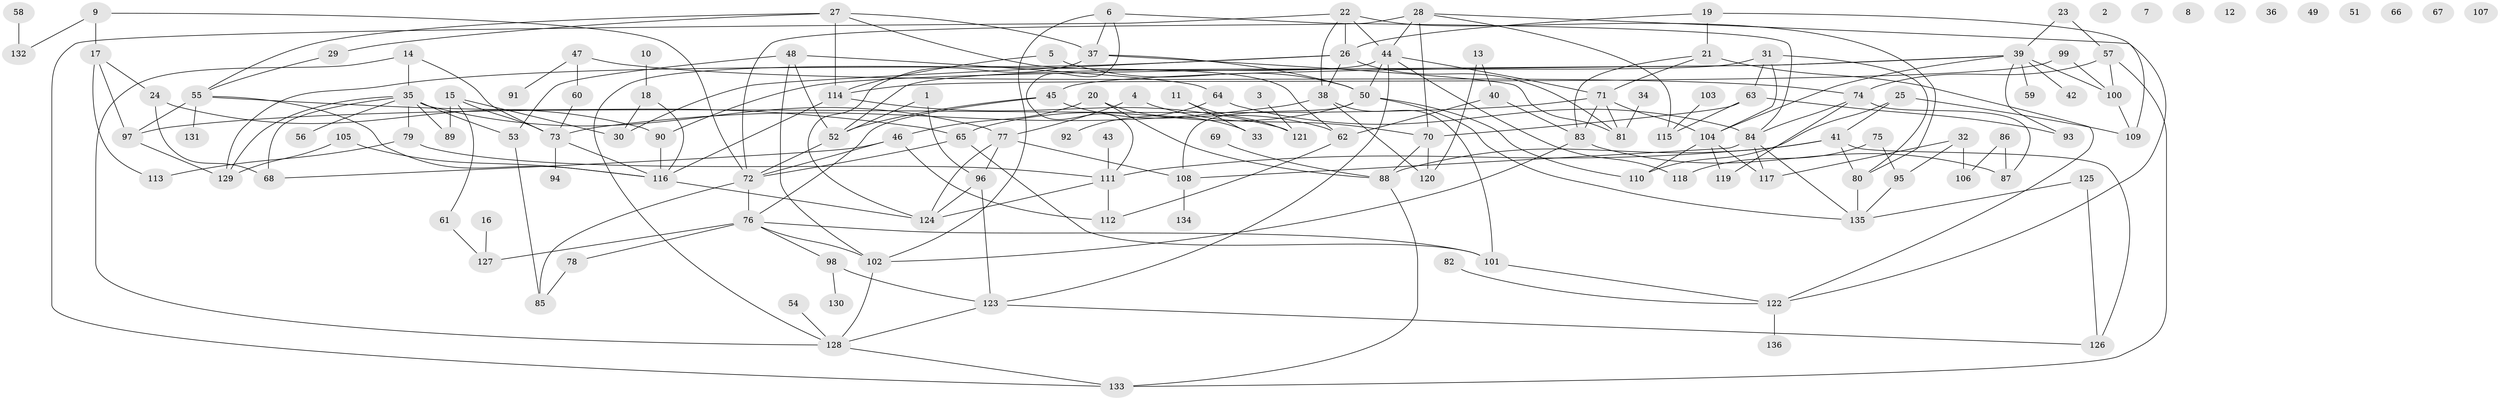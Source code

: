 // coarse degree distribution, {2: 0.17894736842105263, 0: 0.10526315789473684, 1: 0.1368421052631579, 8: 0.06315789473684211, 3: 0.14736842105263157, 4: 0.10526315789473684, 7: 0.06315789473684211, 5: 0.10526315789473684, 6: 0.042105263157894736, 10: 0.021052631578947368, 9: 0.031578947368421054}
// Generated by graph-tools (version 1.1) at 2025/41/03/06/25 10:41:20]
// undirected, 136 vertices, 213 edges
graph export_dot {
graph [start="1"]
  node [color=gray90,style=filled];
  1;
  2;
  3;
  4;
  5;
  6;
  7;
  8;
  9;
  10;
  11;
  12;
  13;
  14;
  15;
  16;
  17;
  18;
  19;
  20;
  21;
  22;
  23;
  24;
  25;
  26;
  27;
  28;
  29;
  30;
  31;
  32;
  33;
  34;
  35;
  36;
  37;
  38;
  39;
  40;
  41;
  42;
  43;
  44;
  45;
  46;
  47;
  48;
  49;
  50;
  51;
  52;
  53;
  54;
  55;
  56;
  57;
  58;
  59;
  60;
  61;
  62;
  63;
  64;
  65;
  66;
  67;
  68;
  69;
  70;
  71;
  72;
  73;
  74;
  75;
  76;
  77;
  78;
  79;
  80;
  81;
  82;
  83;
  84;
  85;
  86;
  87;
  88;
  89;
  90;
  91;
  92;
  93;
  94;
  95;
  96;
  97;
  98;
  99;
  100;
  101;
  102;
  103;
  104;
  105;
  106;
  107;
  108;
  109;
  110;
  111;
  112;
  113;
  114;
  115;
  116;
  117;
  118;
  119;
  120;
  121;
  122;
  123;
  124;
  125;
  126;
  127;
  128;
  129;
  130;
  131;
  132;
  133;
  134;
  135;
  136;
  1 -- 52;
  1 -- 96;
  3 -- 121;
  4 -- 70;
  4 -- 77;
  5 -- 50;
  5 -- 114;
  6 -- 37;
  6 -- 84;
  6 -- 102;
  6 -- 111;
  9 -- 17;
  9 -- 72;
  9 -- 132;
  10 -- 18;
  11 -- 33;
  11 -- 121;
  13 -- 40;
  13 -- 120;
  14 -- 35;
  14 -- 73;
  14 -- 128;
  15 -- 30;
  15 -- 61;
  15 -- 73;
  15 -- 89;
  16 -- 127;
  17 -- 24;
  17 -- 97;
  17 -- 113;
  18 -- 30;
  18 -- 116;
  19 -- 21;
  19 -- 26;
  19 -- 109;
  20 -- 33;
  20 -- 46;
  20 -- 88;
  21 -- 71;
  21 -- 83;
  21 -- 122;
  22 -- 26;
  22 -- 38;
  22 -- 44;
  22 -- 80;
  22 -- 133;
  23 -- 39;
  23 -- 57;
  24 -- 68;
  24 -- 90;
  25 -- 41;
  25 -- 109;
  25 -- 110;
  26 -- 30;
  26 -- 38;
  26 -- 81;
  26 -- 129;
  27 -- 29;
  27 -- 37;
  27 -- 55;
  27 -- 62;
  27 -- 114;
  28 -- 44;
  28 -- 70;
  28 -- 72;
  28 -- 115;
  28 -- 122;
  29 -- 55;
  31 -- 52;
  31 -- 63;
  31 -- 80;
  31 -- 104;
  32 -- 95;
  32 -- 106;
  32 -- 117;
  34 -- 81;
  35 -- 53;
  35 -- 56;
  35 -- 68;
  35 -- 77;
  35 -- 79;
  35 -- 89;
  35 -- 129;
  37 -- 50;
  37 -- 81;
  37 -- 124;
  38 -- 73;
  38 -- 101;
  38 -- 120;
  39 -- 42;
  39 -- 45;
  39 -- 59;
  39 -- 90;
  39 -- 93;
  39 -- 100;
  39 -- 104;
  40 -- 62;
  40 -- 83;
  41 -- 80;
  41 -- 88;
  41 -- 111;
  41 -- 126;
  43 -- 111;
  44 -- 50;
  44 -- 71;
  44 -- 118;
  44 -- 123;
  44 -- 128;
  45 -- 52;
  45 -- 62;
  45 -- 76;
  46 -- 68;
  46 -- 72;
  46 -- 112;
  47 -- 60;
  47 -- 74;
  47 -- 91;
  48 -- 52;
  48 -- 53;
  48 -- 64;
  48 -- 102;
  50 -- 65;
  50 -- 108;
  50 -- 110;
  50 -- 135;
  52 -- 72;
  53 -- 85;
  54 -- 128;
  55 -- 65;
  55 -- 97;
  55 -- 116;
  55 -- 131;
  57 -- 74;
  57 -- 100;
  57 -- 133;
  58 -- 132;
  60 -- 73;
  61 -- 127;
  62 -- 112;
  63 -- 70;
  63 -- 93;
  63 -- 115;
  64 -- 84;
  64 -- 92;
  65 -- 72;
  65 -- 101;
  69 -- 88;
  70 -- 88;
  70 -- 120;
  71 -- 81;
  71 -- 83;
  71 -- 97;
  71 -- 104;
  72 -- 76;
  72 -- 85;
  73 -- 94;
  73 -- 116;
  74 -- 84;
  74 -- 87;
  74 -- 119;
  75 -- 95;
  75 -- 118;
  76 -- 78;
  76 -- 98;
  76 -- 101;
  76 -- 102;
  76 -- 127;
  77 -- 96;
  77 -- 108;
  77 -- 124;
  78 -- 85;
  79 -- 111;
  79 -- 113;
  80 -- 135;
  82 -- 122;
  83 -- 87;
  83 -- 102;
  84 -- 108;
  84 -- 117;
  84 -- 135;
  86 -- 87;
  86 -- 106;
  88 -- 133;
  90 -- 116;
  95 -- 135;
  96 -- 123;
  96 -- 124;
  97 -- 129;
  98 -- 123;
  98 -- 130;
  99 -- 100;
  99 -- 114;
  100 -- 109;
  101 -- 122;
  102 -- 128;
  103 -- 115;
  104 -- 110;
  104 -- 117;
  104 -- 119;
  105 -- 116;
  105 -- 129;
  108 -- 134;
  111 -- 112;
  111 -- 124;
  114 -- 116;
  114 -- 121;
  116 -- 124;
  122 -- 136;
  123 -- 126;
  123 -- 128;
  125 -- 126;
  125 -- 135;
  128 -- 133;
}
